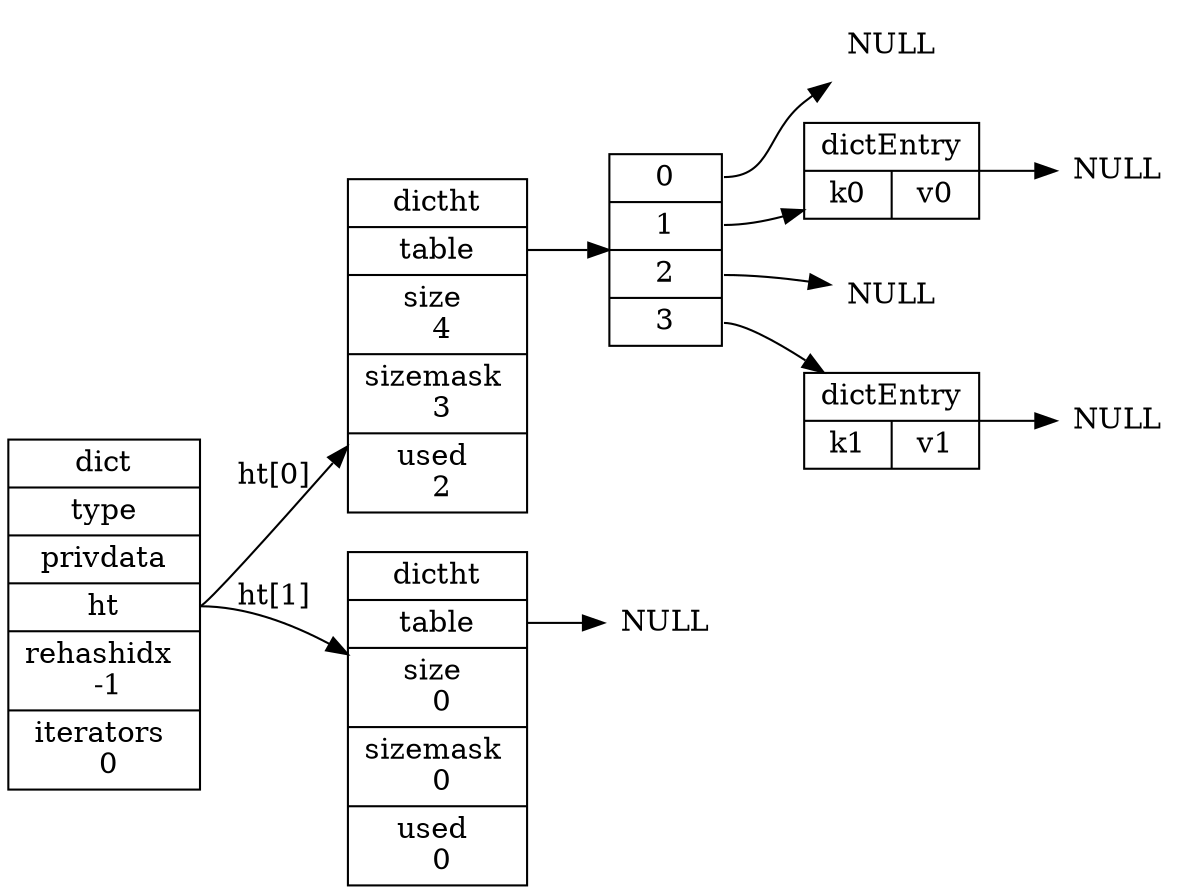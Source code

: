 digraph {

    rankdir = LR;

    //

    node [shape = record];

    dict [label = " <head> dict | type | privdata | <ht> ht | rehashidx \n -1 | iterators \n 0 "];

    dictht0 [label = " <head> dictht | <table> table | <size> size \n 4 | <sizemask> sizemask \n 3 | <used> used \n 2"];

    dictht1 [label = " <head> dictht | <table> table | <size> size \n 0 | <sizemask> sizemask \n 0 | <used> used \n 0"];

    table0 [label = " <0> 0 | <1> 1 | <2> 2 | <3> 3 "];
    table1 [label = "NULL", shape = plaintext];

    dictEntry0 [label = " <head> dictEntry | { k0 | v0 }"];
    dictEntry1 [label = " <head> dictEntry | { k1 | v1 }"];

    //

    node [shape = plaintext, label = "NULL"];

    null0;
    null1;
    null2;
    null3;

    //

    dict:ht -> dictht0 [label = "ht[0]"];
    dict:ht -> dictht1 [label = "ht[1]"];

    dictht0:table -> table0;
    dictht1:table -> table1;

    table0:0 -> null0;
    table0:1 -> dictEntry0 -> null1;
    table0:2 -> null2;
    table0:3 -> dictEntry1 -> null3;
}
